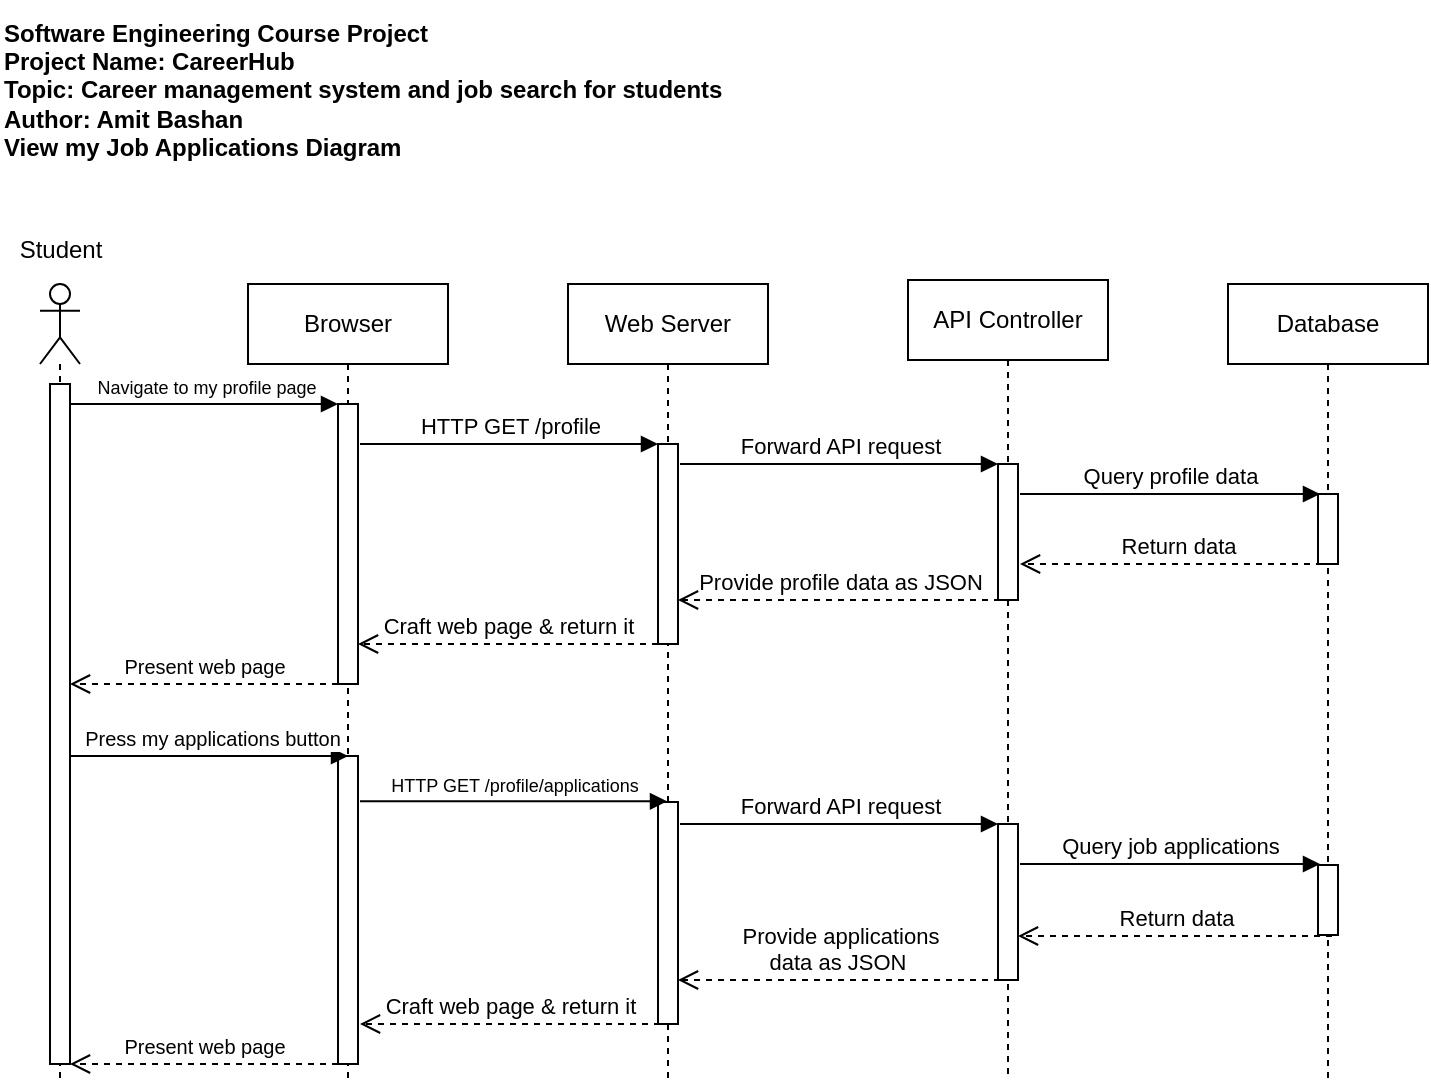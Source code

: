 <mxfile version="28.0.6">
  <diagram name="Page-1" id="f29tUM07GWlSZpIzWqOe">
    <mxGraphModel dx="848" dy="648" grid="1" gridSize="10" guides="1" tooltips="1" connect="1" arrows="1" fold="1" page="1" pageScale="1" pageWidth="850" pageHeight="1100" math="0" shadow="0">
      <root>
        <mxCell id="0" />
        <mxCell id="1" parent="0" />
        <mxCell id="l1KVzMSHZLaGL1OvyLBm-1" value="&lt;b&gt;Software Engineering Course Project&lt;/b&gt;&lt;div&gt;&lt;b&gt;Project Name: CareerHub&lt;/b&gt;&lt;/div&gt;&lt;div&gt;&lt;b&gt;Topic: Career management system and job search for students&lt;/b&gt;&lt;/div&gt;&lt;div&gt;&lt;b&gt;Author: Amit Bashan&lt;/b&gt;&lt;/div&gt;&lt;div&gt;&lt;b&gt;View my Job Applications Diagram&lt;/b&gt;&lt;/div&gt;" style="text;html=1;align=left;verticalAlign=middle;resizable=0;points=[];autosize=1;strokeColor=none;fillColor=none;" vertex="1" parent="1">
          <mxGeometry x="20" y="20" width="380" height="90" as="geometry" />
        </mxCell>
        <mxCell id="l1KVzMSHZLaGL1OvyLBm-2" value="" style="shape=umlLifeline;perimeter=lifelinePerimeter;whiteSpace=wrap;html=1;container=1;dropTarget=0;collapsible=0;recursiveResize=0;outlineConnect=0;portConstraint=eastwest;newEdgeStyle={&quot;curved&quot;:0,&quot;rounded&quot;:0};participant=umlActor;" vertex="1" parent="1">
          <mxGeometry x="40" y="162" width="20" height="398" as="geometry" />
        </mxCell>
        <mxCell id="l1KVzMSHZLaGL1OvyLBm-3" value="" style="html=1;points=[[0,0,0,0,5],[0,1,0,0,-5],[1,0,0,0,5],[1,1,0,0,-5]];perimeter=orthogonalPerimeter;outlineConnect=0;targetShapes=umlLifeline;portConstraint=eastwest;newEdgeStyle={&quot;curved&quot;:0,&quot;rounded&quot;:0};" vertex="1" parent="l1KVzMSHZLaGL1OvyLBm-2">
          <mxGeometry x="5" y="50" width="10" height="340" as="geometry" />
        </mxCell>
        <mxCell id="l1KVzMSHZLaGL1OvyLBm-4" value="Student" style="text;html=1;align=center;verticalAlign=middle;resizable=0;points=[];autosize=1;strokeColor=none;fillColor=none;" vertex="1" parent="1">
          <mxGeometry x="20" y="130" width="60" height="30" as="geometry" />
        </mxCell>
        <mxCell id="l1KVzMSHZLaGL1OvyLBm-5" value="Browser" style="shape=umlLifeline;perimeter=lifelinePerimeter;whiteSpace=wrap;html=1;container=1;dropTarget=0;collapsible=0;recursiveResize=0;outlineConnect=0;portConstraint=eastwest;newEdgeStyle={&quot;curved&quot;:0,&quot;rounded&quot;:0};" vertex="1" parent="1">
          <mxGeometry x="144" y="162" width="100" height="398" as="geometry" />
        </mxCell>
        <mxCell id="l1KVzMSHZLaGL1OvyLBm-6" value="" style="html=1;points=[[0,0,0,0,5],[0,1,0,0,-5],[1,0,0,0,5],[1,1,0,0,-5]];perimeter=orthogonalPerimeter;outlineConnect=0;targetShapes=umlLifeline;portConstraint=eastwest;newEdgeStyle={&quot;curved&quot;:0,&quot;rounded&quot;:0};" vertex="1" parent="l1KVzMSHZLaGL1OvyLBm-5">
          <mxGeometry x="45" y="60" width="10" height="140" as="geometry" />
        </mxCell>
        <mxCell id="l1KVzMSHZLaGL1OvyLBm-7" value="" style="html=1;points=[[0,0,0,0,5],[0,1,0,0,-5],[1,0,0,0,5],[1,1,0,0,-5]];perimeter=orthogonalPerimeter;outlineConnect=0;targetShapes=umlLifeline;portConstraint=eastwest;newEdgeStyle={&quot;curved&quot;:0,&quot;rounded&quot;:0};" vertex="1" parent="l1KVzMSHZLaGL1OvyLBm-5">
          <mxGeometry x="45" y="236" width="10" height="154" as="geometry" />
        </mxCell>
        <mxCell id="l1KVzMSHZLaGL1OvyLBm-9" value="Web Server" style="shape=umlLifeline;perimeter=lifelinePerimeter;whiteSpace=wrap;html=1;container=1;dropTarget=0;collapsible=0;recursiveResize=0;outlineConnect=0;portConstraint=eastwest;newEdgeStyle={&quot;curved&quot;:0,&quot;rounded&quot;:0};" vertex="1" parent="1">
          <mxGeometry x="304" y="162" width="100" height="398" as="geometry" />
        </mxCell>
        <mxCell id="l1KVzMSHZLaGL1OvyLBm-10" value="" style="html=1;points=[[0,0,0,0,5],[0,1,0,0,-5],[1,0,0,0,5],[1,1,0,0,-5]];perimeter=orthogonalPerimeter;outlineConnect=0;targetShapes=umlLifeline;portConstraint=eastwest;newEdgeStyle={&quot;curved&quot;:0,&quot;rounded&quot;:0};" vertex="1" parent="l1KVzMSHZLaGL1OvyLBm-9">
          <mxGeometry x="45" y="80" width="10" height="100" as="geometry" />
        </mxCell>
        <mxCell id="l1KVzMSHZLaGL1OvyLBm-11" value="" style="html=1;points=[[0,0,0,0,5],[0,1,0,0,-5],[1,0,0,0,5],[1,1,0,0,-5]];perimeter=orthogonalPerimeter;outlineConnect=0;targetShapes=umlLifeline;portConstraint=eastwest;newEdgeStyle={&quot;curved&quot;:0,&quot;rounded&quot;:0};" vertex="1" parent="l1KVzMSHZLaGL1OvyLBm-9">
          <mxGeometry x="45" y="259" width="10" height="111" as="geometry" />
        </mxCell>
        <mxCell id="l1KVzMSHZLaGL1OvyLBm-13" value="Database" style="shape=umlLifeline;perimeter=lifelinePerimeter;whiteSpace=wrap;html=1;container=1;dropTarget=0;collapsible=0;recursiveResize=0;outlineConnect=0;portConstraint=eastwest;newEdgeStyle={&quot;curved&quot;:0,&quot;rounded&quot;:0};" vertex="1" parent="1">
          <mxGeometry x="634" y="162" width="100" height="398" as="geometry" />
        </mxCell>
        <mxCell id="l1KVzMSHZLaGL1OvyLBm-14" value="" style="html=1;points=[[0,0,0,0,5],[0,1,0,0,-5],[1,0,0,0,5],[1,1,0,0,-5]];perimeter=orthogonalPerimeter;outlineConnect=0;targetShapes=umlLifeline;portConstraint=eastwest;newEdgeStyle={&quot;curved&quot;:0,&quot;rounded&quot;:0};" vertex="1" parent="l1KVzMSHZLaGL1OvyLBm-13">
          <mxGeometry x="45" y="105" width="10" height="35" as="geometry" />
        </mxCell>
        <mxCell id="l1KVzMSHZLaGL1OvyLBm-15" value="" style="html=1;points=[[0,0,0,0,5],[0,1,0,0,-5],[1,0,0,0,5],[1,1,0,0,-5]];perimeter=orthogonalPerimeter;outlineConnect=0;targetShapes=umlLifeline;portConstraint=eastwest;newEdgeStyle={&quot;curved&quot;:0,&quot;rounded&quot;:0};" vertex="1" parent="l1KVzMSHZLaGL1OvyLBm-13">
          <mxGeometry x="45" y="290.5" width="10" height="35" as="geometry" />
        </mxCell>
        <mxCell id="l1KVzMSHZLaGL1OvyLBm-17" value="API Controller" style="shape=umlLifeline;perimeter=lifelinePerimeter;whiteSpace=wrap;html=1;container=1;dropTarget=0;collapsible=0;recursiveResize=0;outlineConnect=0;portConstraint=eastwest;newEdgeStyle={&quot;curved&quot;:0,&quot;rounded&quot;:0};" vertex="1" parent="1">
          <mxGeometry x="474" y="160" width="100" height="400" as="geometry" />
        </mxCell>
        <mxCell id="l1KVzMSHZLaGL1OvyLBm-18" value="" style="html=1;points=[[0,0,0,0,5],[0,1,0,0,-5],[1,0,0,0,5],[1,1,0,0,-5]];perimeter=orthogonalPerimeter;outlineConnect=0;targetShapes=umlLifeline;portConstraint=eastwest;newEdgeStyle={&quot;curved&quot;:0,&quot;rounded&quot;:0};" vertex="1" parent="l1KVzMSHZLaGL1OvyLBm-17">
          <mxGeometry x="45" y="92" width="10" height="68" as="geometry" />
        </mxCell>
        <mxCell id="l1KVzMSHZLaGL1OvyLBm-19" value="" style="html=1;points=[[0,0,0,0,5],[0,1,0,0,-5],[1,0,0,0,5],[1,1,0,0,-5]];perimeter=orthogonalPerimeter;outlineConnect=0;targetShapes=umlLifeline;portConstraint=eastwest;newEdgeStyle={&quot;curved&quot;:0,&quot;rounded&quot;:0};" vertex="1" parent="l1KVzMSHZLaGL1OvyLBm-17">
          <mxGeometry x="45" y="272" width="10" height="78" as="geometry" />
        </mxCell>
        <mxCell id="l1KVzMSHZLaGL1OvyLBm-21" value="&lt;span&gt;&lt;font style=&quot;font-size: 9px;&quot;&gt;Navigate to my profile page&lt;/font&gt;&lt;/span&gt;" style="html=1;verticalAlign=bottom;endArrow=block;curved=0;rounded=0;fontSize=10;" edge="1" parent="1" target="l1KVzMSHZLaGL1OvyLBm-6">
          <mxGeometry x="0.005" width="80" relative="1" as="geometry">
            <mxPoint x="55" y="222" as="sourcePoint" />
            <mxPoint x="175" y="222" as="targetPoint" />
            <mxPoint as="offset" />
          </mxGeometry>
        </mxCell>
        <mxCell id="l1KVzMSHZLaGL1OvyLBm-22" value="HTTP GET /profile" style="html=1;verticalAlign=bottom;endArrow=block;curved=0;rounded=0;" edge="1" parent="1" target="l1KVzMSHZLaGL1OvyLBm-10">
          <mxGeometry width="80" relative="1" as="geometry">
            <mxPoint x="200" y="242" as="sourcePoint" />
            <mxPoint x="280" y="242" as="targetPoint" />
          </mxGeometry>
        </mxCell>
        <mxCell id="l1KVzMSHZLaGL1OvyLBm-23" value="Forward API request" style="html=1;verticalAlign=bottom;endArrow=block;curved=0;rounded=0;" edge="1" parent="1" target="l1KVzMSHZLaGL1OvyLBm-18">
          <mxGeometry width="80" relative="1" as="geometry">
            <mxPoint x="360" y="252" as="sourcePoint" />
            <mxPoint x="440" y="252" as="targetPoint" />
          </mxGeometry>
        </mxCell>
        <mxCell id="l1KVzMSHZLaGL1OvyLBm-24" value="Provide profile data as JSON" style="html=1;verticalAlign=bottom;endArrow=open;dashed=1;endSize=8;curved=0;rounded=0;" edge="1" parent="1">
          <mxGeometry x="-0.001" relative="1" as="geometry">
            <mxPoint x="520" y="320" as="sourcePoint" />
            <mxPoint x="359" y="320" as="targetPoint" />
            <mxPoint as="offset" />
          </mxGeometry>
        </mxCell>
        <mxCell id="l1KVzMSHZLaGL1OvyLBm-25" value="Craft web page &amp;amp; return it" style="html=1;verticalAlign=bottom;endArrow=open;dashed=1;endSize=8;curved=0;rounded=0;" edge="1" parent="1">
          <mxGeometry x="0.002" relative="1" as="geometry">
            <mxPoint x="349" y="342" as="sourcePoint" />
            <mxPoint x="199" y="342" as="targetPoint" />
            <mxPoint as="offset" />
          </mxGeometry>
        </mxCell>
        <mxCell id="l1KVzMSHZLaGL1OvyLBm-26" value="&lt;font style=&quot;font-size: 10px;&quot;&gt;Present web page&lt;/font&gt;" style="html=1;verticalAlign=bottom;endArrow=open;dashed=1;endSize=8;curved=0;rounded=0;" edge="1" parent="1">
          <mxGeometry x="0.0" relative="1" as="geometry">
            <mxPoint x="189" y="362" as="sourcePoint" />
            <mxPoint x="55" y="362" as="targetPoint" />
            <mxPoint as="offset" />
          </mxGeometry>
        </mxCell>
        <mxCell id="l1KVzMSHZLaGL1OvyLBm-27" value="Query profile data" style="html=1;verticalAlign=bottom;endArrow=block;curved=0;rounded=0;" edge="1" parent="1">
          <mxGeometry x="-0.001" width="80" relative="1" as="geometry">
            <mxPoint x="530" y="267" as="sourcePoint" />
            <mxPoint x="680" y="267" as="targetPoint" />
            <mxPoint as="offset" />
          </mxGeometry>
        </mxCell>
        <mxCell id="l1KVzMSHZLaGL1OvyLBm-28" value="Return data" style="html=1;verticalAlign=bottom;endArrow=open;dashed=1;endSize=8;curved=0;rounded=0;" edge="1" parent="1">
          <mxGeometry x="-0.001" relative="1" as="geometry">
            <mxPoint x="687" y="302" as="sourcePoint" />
            <mxPoint x="530" y="302" as="targetPoint" />
            <mxPoint as="offset" />
          </mxGeometry>
        </mxCell>
        <mxCell id="l1KVzMSHZLaGL1OvyLBm-29" value="&lt;font size=&quot;1&quot;&gt;Press my applications button&lt;/font&gt;" style="html=1;verticalAlign=bottom;endArrow=block;curved=0;rounded=0;fontSize=10;" edge="1" parent="1">
          <mxGeometry x="0.013" width="80" relative="1" as="geometry">
            <mxPoint x="55" y="398" as="sourcePoint" />
            <mxPoint x="194" y="398" as="targetPoint" />
            <mxPoint as="offset" />
          </mxGeometry>
        </mxCell>
        <mxCell id="l1KVzMSHZLaGL1OvyLBm-30" value="HTTP GET /profile/applications" style="html=1;verticalAlign=bottom;endArrow=block;curved=0;rounded=0;fontSize=9;" edge="1" parent="1" target="l1KVzMSHZLaGL1OvyLBm-9">
          <mxGeometry x="0.002" width="80" relative="1" as="geometry">
            <mxPoint x="200" y="420.63" as="sourcePoint" />
            <mxPoint x="350" y="421" as="targetPoint" />
            <mxPoint as="offset" />
          </mxGeometry>
        </mxCell>
        <mxCell id="l1KVzMSHZLaGL1OvyLBm-31" value="Forward API request" style="html=1;verticalAlign=bottom;endArrow=block;curved=0;rounded=0;" edge="1" parent="1">
          <mxGeometry width="80" relative="1" as="geometry">
            <mxPoint x="360" y="432" as="sourcePoint" />
            <mxPoint x="519" y="432" as="targetPoint" />
          </mxGeometry>
        </mxCell>
        <mxCell id="l1KVzMSHZLaGL1OvyLBm-32" value="Query job applications" style="html=1;verticalAlign=bottom;endArrow=block;curved=0;rounded=0;" edge="1" parent="1">
          <mxGeometry x="-0.003" width="80" relative="1" as="geometry">
            <mxPoint x="530" y="452" as="sourcePoint" />
            <mxPoint x="680" y="452" as="targetPoint" />
            <mxPoint as="offset" />
          </mxGeometry>
        </mxCell>
        <mxCell id="l1KVzMSHZLaGL1OvyLBm-33" value="Return data" style="html=1;verticalAlign=bottom;endArrow=open;dashed=1;endSize=8;curved=0;rounded=0;" edge="1" parent="1">
          <mxGeometry x="-0.001" relative="1" as="geometry">
            <mxPoint x="686" y="488" as="sourcePoint" />
            <mxPoint x="529" y="488" as="targetPoint" />
            <mxPoint as="offset" />
          </mxGeometry>
        </mxCell>
        <mxCell id="l1KVzMSHZLaGL1OvyLBm-34" value="Provide applications&lt;div&gt;&lt;span style=&quot;background-color: light-dark(#ffffff, var(--ge-dark-color, #121212)); color: light-dark(rgb(0, 0, 0), rgb(255, 255, 255));&quot;&gt;data as JSON&amp;nbsp;&lt;/span&gt;&lt;/div&gt;" style="html=1;verticalAlign=bottom;endArrow=open;dashed=1;endSize=8;curved=0;rounded=0;" edge="1" parent="1">
          <mxGeometry x="0.003" relative="1" as="geometry">
            <mxPoint x="520" y="510" as="sourcePoint" />
            <mxPoint x="359" y="510" as="targetPoint" />
            <mxPoint as="offset" />
          </mxGeometry>
        </mxCell>
        <mxCell id="l1KVzMSHZLaGL1OvyLBm-35" value="Craft web page &amp;amp; return it" style="html=1;verticalAlign=bottom;endArrow=open;dashed=1;endSize=8;curved=0;rounded=0;" edge="1" parent="1">
          <mxGeometry x="0.002" relative="1" as="geometry">
            <mxPoint x="350" y="532" as="sourcePoint" />
            <mxPoint x="200" y="532" as="targetPoint" />
            <mxPoint as="offset" />
          </mxGeometry>
        </mxCell>
        <mxCell id="l1KVzMSHZLaGL1OvyLBm-36" value="&lt;font style=&quot;font-size: 10px;&quot;&gt;Present web page&lt;/font&gt;" style="html=1;verticalAlign=bottom;endArrow=open;dashed=1;endSize=8;curved=0;rounded=0;" edge="1" parent="1">
          <mxGeometry x="0.0" relative="1" as="geometry">
            <mxPoint x="189" y="552" as="sourcePoint" />
            <mxPoint x="55" y="552" as="targetPoint" />
            <mxPoint as="offset" />
          </mxGeometry>
        </mxCell>
      </root>
    </mxGraphModel>
  </diagram>
</mxfile>
